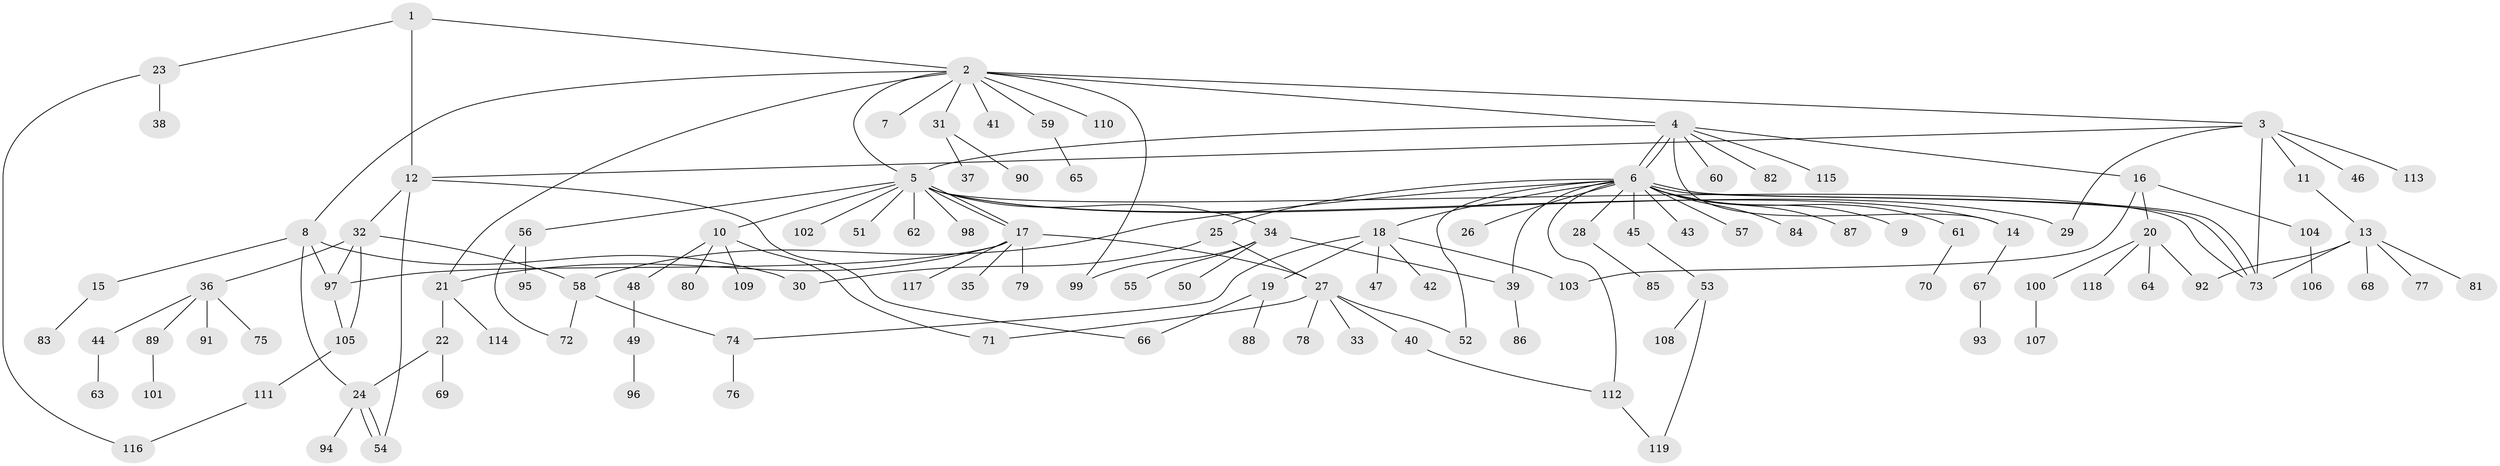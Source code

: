 // coarse degree distribution, {3: 0.1, 12: 0.011111111111111112, 10: 0.011111111111111112, 8: 0.022222222222222223, 17: 0.011111111111111112, 18: 0.011111111111111112, 1: 0.5555555555555556, 5: 0.044444444444444446, 2: 0.15555555555555556, 4: 0.044444444444444446, 13: 0.011111111111111112, 7: 0.011111111111111112, 6: 0.011111111111111112}
// Generated by graph-tools (version 1.1) at 2025/23/03/03/25 07:23:54]
// undirected, 119 vertices, 150 edges
graph export_dot {
graph [start="1"]
  node [color=gray90,style=filled];
  1;
  2;
  3;
  4;
  5;
  6;
  7;
  8;
  9;
  10;
  11;
  12;
  13;
  14;
  15;
  16;
  17;
  18;
  19;
  20;
  21;
  22;
  23;
  24;
  25;
  26;
  27;
  28;
  29;
  30;
  31;
  32;
  33;
  34;
  35;
  36;
  37;
  38;
  39;
  40;
  41;
  42;
  43;
  44;
  45;
  46;
  47;
  48;
  49;
  50;
  51;
  52;
  53;
  54;
  55;
  56;
  57;
  58;
  59;
  60;
  61;
  62;
  63;
  64;
  65;
  66;
  67;
  68;
  69;
  70;
  71;
  72;
  73;
  74;
  75;
  76;
  77;
  78;
  79;
  80;
  81;
  82;
  83;
  84;
  85;
  86;
  87;
  88;
  89;
  90;
  91;
  92;
  93;
  94;
  95;
  96;
  97;
  98;
  99;
  100;
  101;
  102;
  103;
  104;
  105;
  106;
  107;
  108;
  109;
  110;
  111;
  112;
  113;
  114;
  115;
  116;
  117;
  118;
  119;
  1 -- 2;
  1 -- 12;
  1 -- 23;
  2 -- 3;
  2 -- 4;
  2 -- 5;
  2 -- 7;
  2 -- 8;
  2 -- 21;
  2 -- 31;
  2 -- 41;
  2 -- 59;
  2 -- 99;
  2 -- 110;
  3 -- 11;
  3 -- 12;
  3 -- 29;
  3 -- 46;
  3 -- 73;
  3 -- 113;
  4 -- 5;
  4 -- 6;
  4 -- 6;
  4 -- 14;
  4 -- 16;
  4 -- 60;
  4 -- 82;
  4 -- 115;
  5 -- 10;
  5 -- 14;
  5 -- 17;
  5 -- 17;
  5 -- 29;
  5 -- 34;
  5 -- 51;
  5 -- 56;
  5 -- 62;
  5 -- 73;
  5 -- 98;
  5 -- 102;
  6 -- 9;
  6 -- 18;
  6 -- 25;
  6 -- 26;
  6 -- 28;
  6 -- 39;
  6 -- 43;
  6 -- 45;
  6 -- 52;
  6 -- 57;
  6 -- 58;
  6 -- 61;
  6 -- 73;
  6 -- 73;
  6 -- 84;
  6 -- 87;
  6 -- 112;
  8 -- 15;
  8 -- 24;
  8 -- 30;
  8 -- 97;
  10 -- 48;
  10 -- 71;
  10 -- 80;
  10 -- 109;
  11 -- 13;
  12 -- 32;
  12 -- 54;
  12 -- 66;
  13 -- 68;
  13 -- 73;
  13 -- 77;
  13 -- 81;
  13 -- 92;
  14 -- 67;
  15 -- 83;
  16 -- 20;
  16 -- 103;
  16 -- 104;
  17 -- 21;
  17 -- 27;
  17 -- 35;
  17 -- 79;
  17 -- 97;
  17 -- 117;
  18 -- 19;
  18 -- 42;
  18 -- 47;
  18 -- 74;
  18 -- 103;
  19 -- 66;
  19 -- 88;
  20 -- 64;
  20 -- 92;
  20 -- 100;
  20 -- 118;
  21 -- 22;
  21 -- 114;
  22 -- 24;
  22 -- 69;
  23 -- 38;
  23 -- 116;
  24 -- 54;
  24 -- 54;
  24 -- 94;
  25 -- 27;
  25 -- 30;
  27 -- 33;
  27 -- 40;
  27 -- 52;
  27 -- 71;
  27 -- 78;
  28 -- 85;
  31 -- 37;
  31 -- 90;
  32 -- 36;
  32 -- 58;
  32 -- 97;
  32 -- 105;
  34 -- 39;
  34 -- 50;
  34 -- 55;
  34 -- 99;
  36 -- 44;
  36 -- 75;
  36 -- 89;
  36 -- 91;
  39 -- 86;
  40 -- 112;
  44 -- 63;
  45 -- 53;
  48 -- 49;
  49 -- 96;
  53 -- 108;
  53 -- 119;
  56 -- 72;
  56 -- 95;
  58 -- 72;
  58 -- 74;
  59 -- 65;
  61 -- 70;
  67 -- 93;
  74 -- 76;
  89 -- 101;
  97 -- 105;
  100 -- 107;
  104 -- 106;
  105 -- 111;
  111 -- 116;
  112 -- 119;
}
